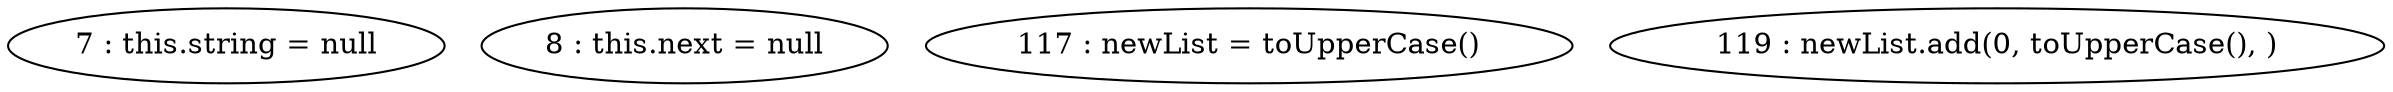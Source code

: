 digraph G {
"7 : this.string = null"
"8 : this.next = null"
"117 : newList = toUpperCase()"
"119 : newList.add(0, toUpperCase(), )"
}